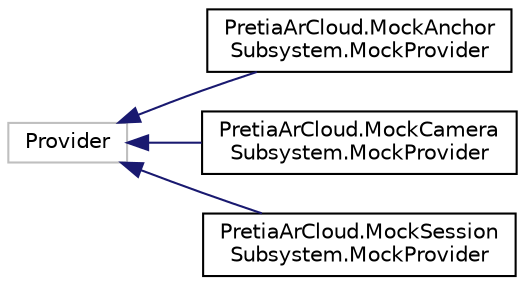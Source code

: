 digraph "Graphical Class Hierarchy"
{
 // LATEX_PDF_SIZE
  edge [fontname="Helvetica",fontsize="10",labelfontname="Helvetica",labelfontsize="10"];
  node [fontname="Helvetica",fontsize="10",shape=record];
  rankdir="LR";
  Node36 [label="Provider",height=0.2,width=0.4,color="grey75", fillcolor="white", style="filled",tooltip=" "];
  Node36 -> Node0 [dir="back",color="midnightblue",fontsize="10",style="solid",fontname="Helvetica"];
  Node0 [label="PretiaArCloud.MockAnchor\lSubsystem.MockProvider",height=0.2,width=0.4,color="black", fillcolor="white", style="filled",URL="$classPretiaArCloud_1_1MockAnchorSubsystem_1_1MockProvider.html",tooltip=" "];
  Node36 -> Node38 [dir="back",color="midnightblue",fontsize="10",style="solid",fontname="Helvetica"];
  Node38 [label="PretiaArCloud.MockCamera\lSubsystem.MockProvider",height=0.2,width=0.4,color="black", fillcolor="white", style="filled",URL="$classPretiaArCloud_1_1MockCameraSubsystem_1_1MockProvider.html",tooltip=" "];
  Node36 -> Node39 [dir="back",color="midnightblue",fontsize="10",style="solid",fontname="Helvetica"];
  Node39 [label="PretiaArCloud.MockSession\lSubsystem.MockProvider",height=0.2,width=0.4,color="black", fillcolor="white", style="filled",URL="$classPretiaArCloud_1_1MockSessionSubsystem_1_1MockProvider.html",tooltip=" "];
}
